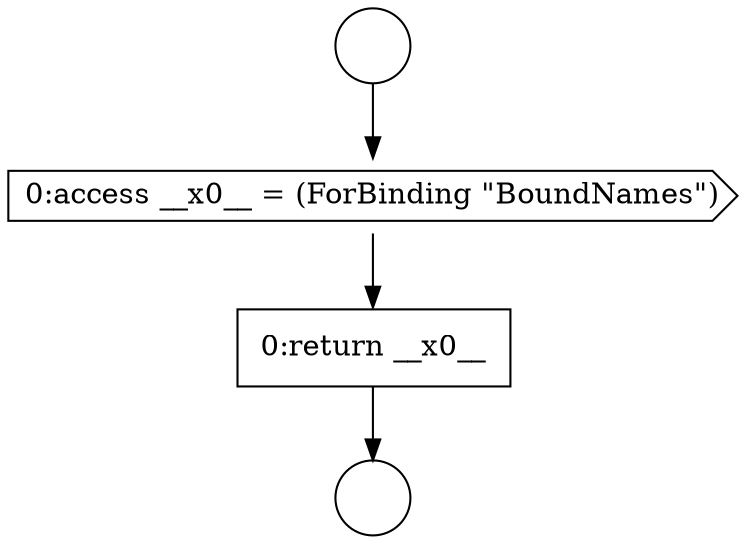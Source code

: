 digraph {
  node6444 [shape=circle label=" " color="black" fillcolor="white" style=filled]
  node6446 [shape=cds, label=<<font color="black">0:access __x0__ = (ForBinding &quot;BoundNames&quot;)</font>> color="black" fillcolor="white" style=filled]
  node6447 [shape=none, margin=0, label=<<font color="black">
    <table border="0" cellborder="1" cellspacing="0" cellpadding="10">
      <tr><td align="left">0:return __x0__</td></tr>
    </table>
  </font>> color="black" fillcolor="white" style=filled]
  node6445 [shape=circle label=" " color="black" fillcolor="white" style=filled]
  node6444 -> node6446 [ color="black"]
  node6446 -> node6447 [ color="black"]
  node6447 -> node6445 [ color="black"]
}
